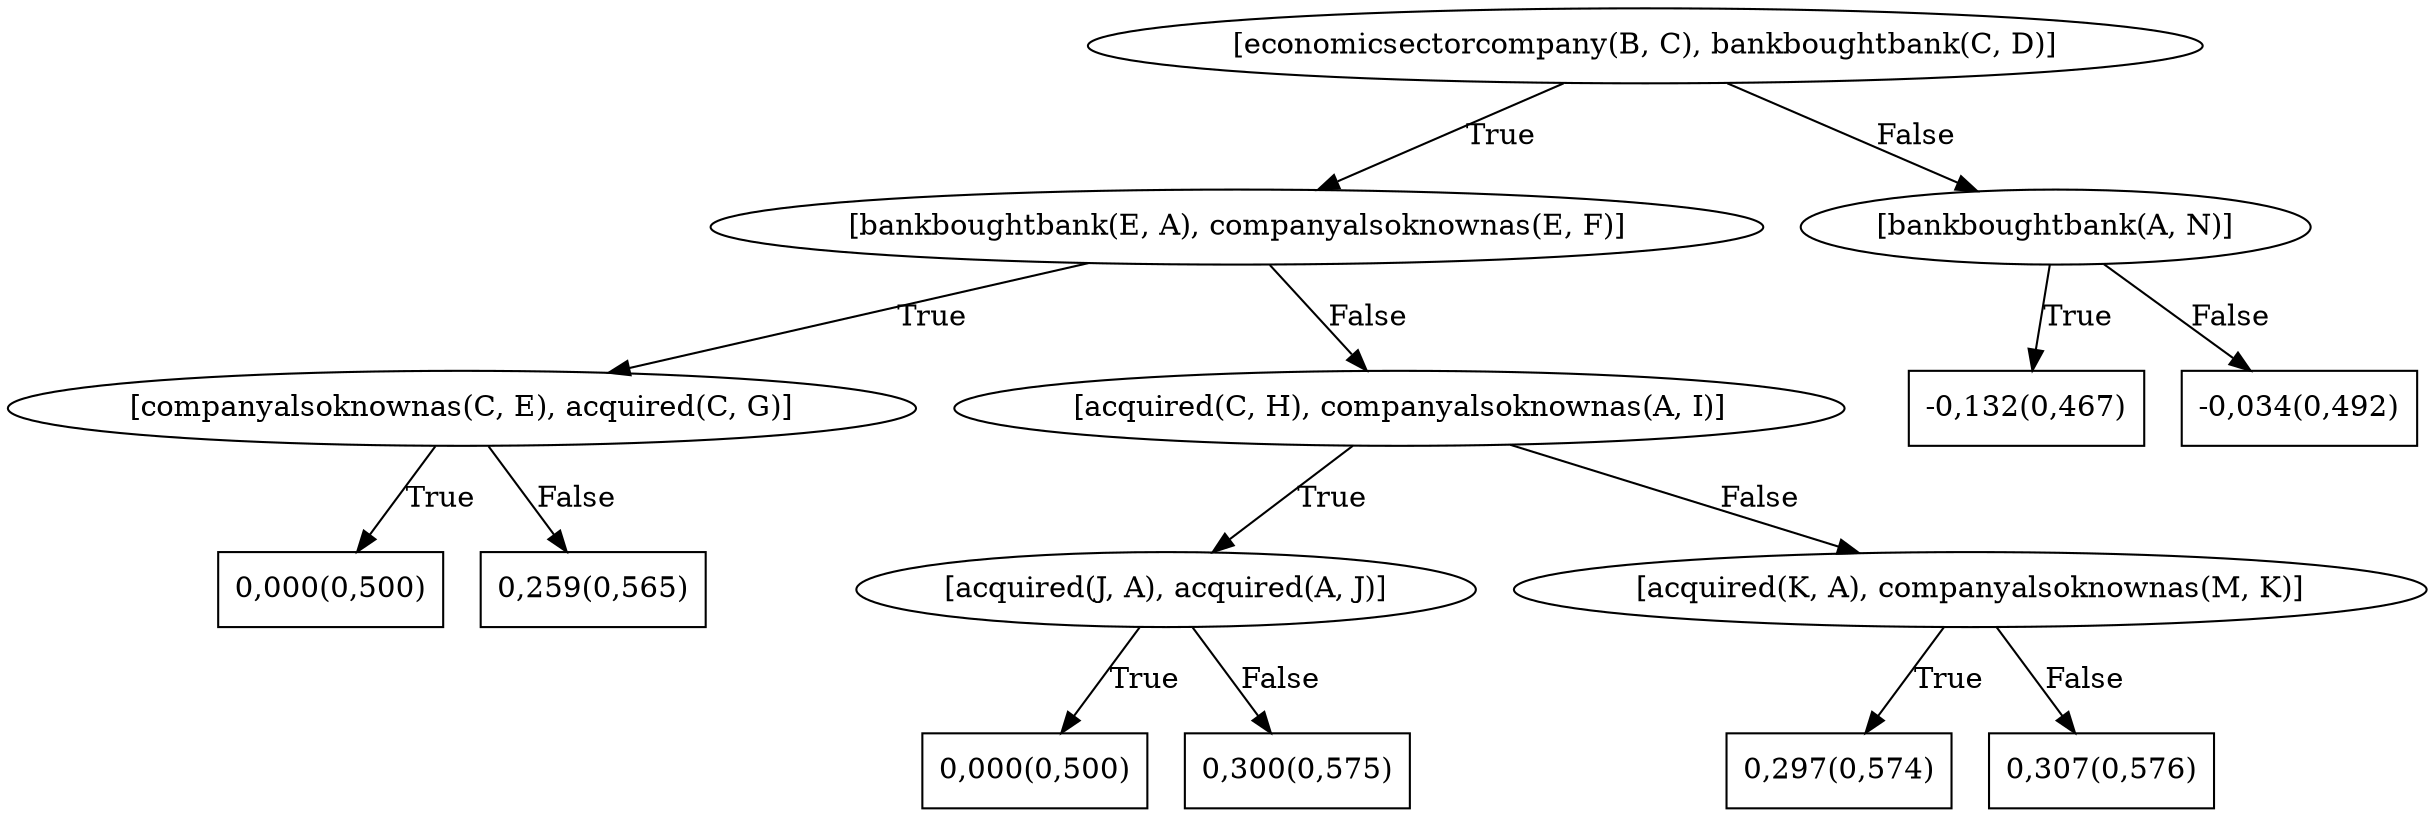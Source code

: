digraph G{ 
1[label = "[economicsectorcompany(B, C), bankboughtbank(C, D)]"];
1 -> 2[label="True"];
1 -> 3[label="False"];
2[label = "[bankboughtbank(E, A), companyalsoknownas(E, F)]"];
2 -> 4[label="True"];
2 -> 5[label="False"];
4[label = "[companyalsoknownas(C, E), acquired(C, G)]"];
4 -> 6[label="True"];
4 -> 7[label="False"];
6[shape = box,label = "0,000(0,500)"];
7[shape = box,label = "0,259(0,565)"];
5[label = "[acquired(C, H), companyalsoknownas(A, I)]"];
5 -> 8[label="True"];
5 -> 9[label="False"];
8[label = "[acquired(J, A), acquired(A, J)]"];
8 -> 10[label="True"];
8 -> 11[label="False"];
10[shape = box,label = "0,000(0,500)"];
11[shape = box,label = "0,300(0,575)"];
9[label = "[acquired(K, A), companyalsoknownas(M, K)]"];
9 -> 12[label="True"];
9 -> 13[label="False"];
12[shape = box,label = "0,297(0,574)"];
13[shape = box,label = "0,307(0,576)"];
3[label = "[bankboughtbank(A, N)]"];
3 -> 14[label="True"];
3 -> 15[label="False"];
14[shape = box,label = "-0,132(0,467)"];
15[shape = box,label = "-0,034(0,492)"];
}
